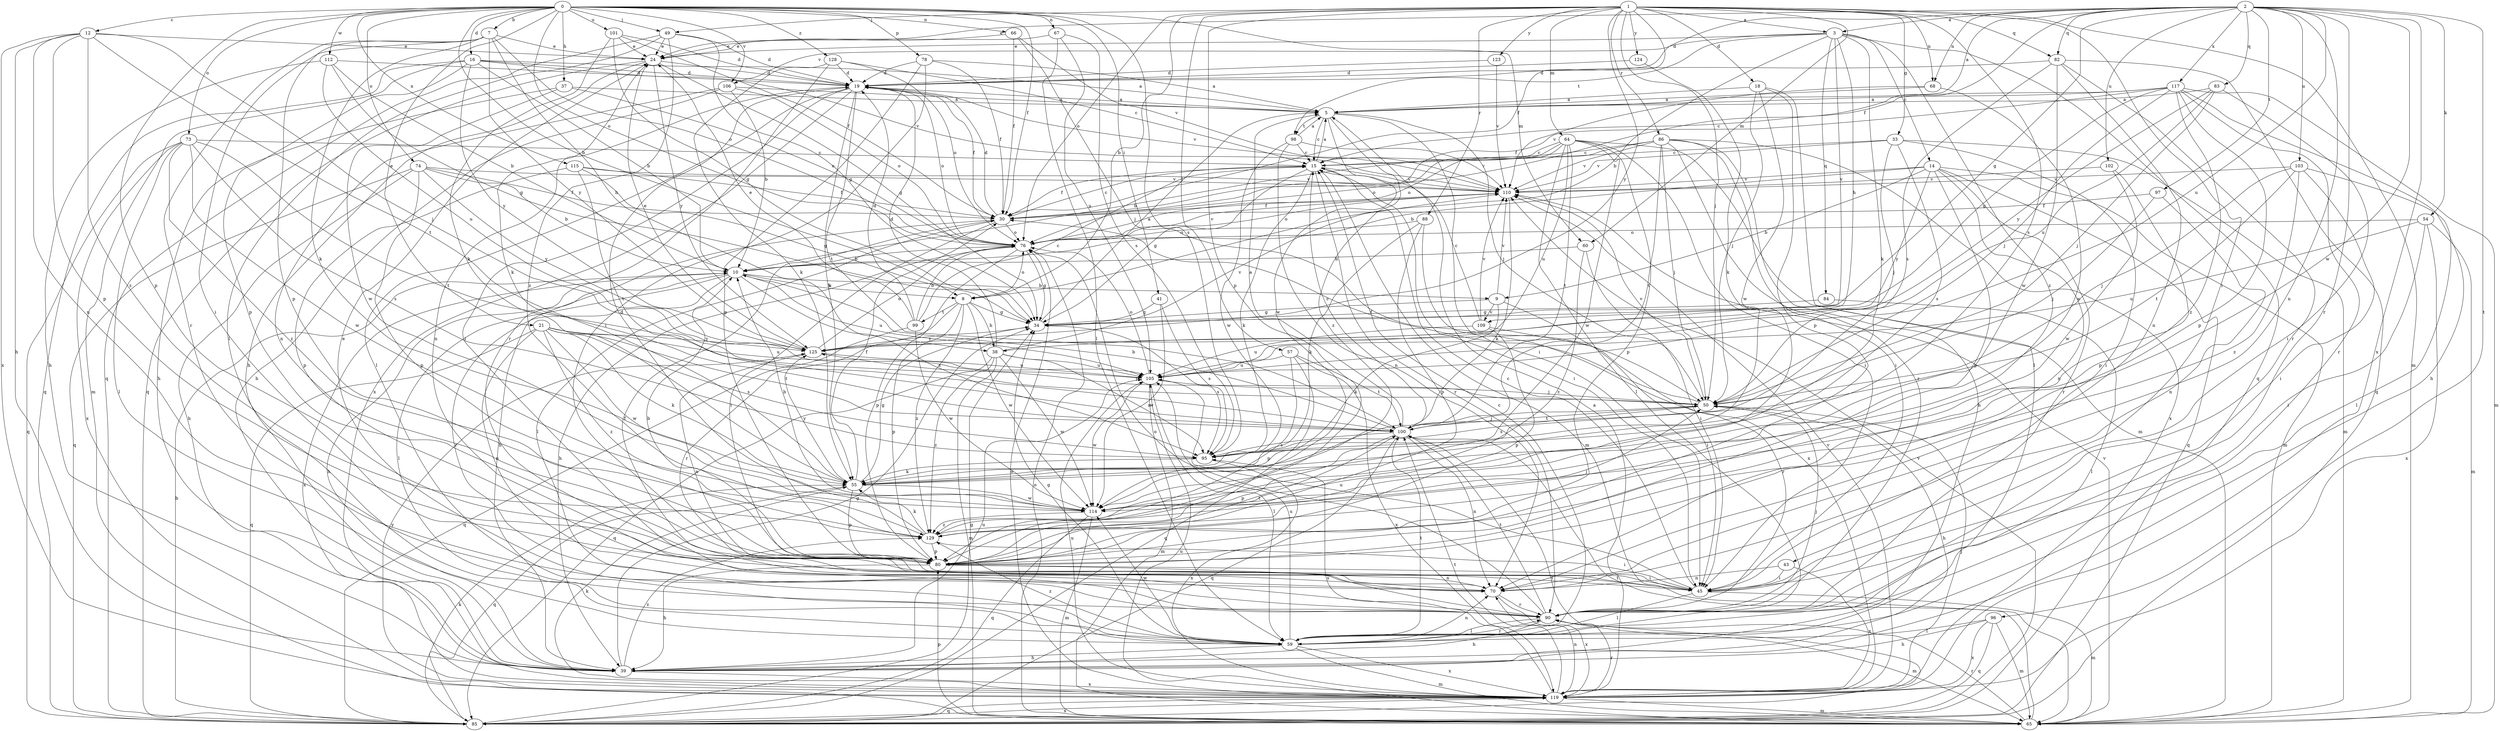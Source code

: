 strict digraph  {
0;
1;
2;
3;
5;
7;
8;
9;
10;
12;
14;
15;
16;
18;
19;
21;
24;
30;
33;
34;
37;
38;
39;
41;
43;
45;
49;
50;
54;
55;
57;
59;
60;
64;
65;
66;
67;
68;
70;
73;
74;
76;
78;
80;
82;
83;
84;
85;
86;
88;
90;
95;
96;
97;
98;
99;
100;
101;
102;
103;
105;
106;
109;
110;
112;
114;
115;
117;
119;
123;
124;
125;
128;
129;
0 -> 7  [label=b];
0 -> 8  [label=b];
0 -> 12  [label=c];
0 -> 16  [label=d];
0 -> 21  [label=e];
0 -> 30  [label=f];
0 -> 37  [label=h];
0 -> 41  [label=i];
0 -> 49  [label=j];
0 -> 60  [label=m];
0 -> 66  [label=n];
0 -> 67  [label=n];
0 -> 73  [label=o];
0 -> 74  [label=o];
0 -> 76  [label=o];
0 -> 78  [label=p];
0 -> 80  [label=p];
0 -> 95  [label=s];
0 -> 101  [label=u];
0 -> 106  [label=v];
0 -> 112  [label=w];
0 -> 115  [label=x];
0 -> 128  [label=z];
1 -> 3  [label=a];
1 -> 8  [label=b];
1 -> 18  [label=d];
1 -> 30  [label=f];
1 -> 33  [label=g];
1 -> 43  [label=i];
1 -> 49  [label=j];
1 -> 50  [label=j];
1 -> 57  [label=l];
1 -> 60  [label=m];
1 -> 64  [label=m];
1 -> 65  [label=m];
1 -> 68  [label=n];
1 -> 76  [label=o];
1 -> 80  [label=p];
1 -> 82  [label=q];
1 -> 86  [label=r];
1 -> 88  [label=r];
1 -> 95  [label=s];
1 -> 123  [label=y];
1 -> 124  [label=y];
1 -> 125  [label=y];
2 -> 3  [label=a];
2 -> 5  [label=a];
2 -> 19  [label=d];
2 -> 24  [label=e];
2 -> 30  [label=f];
2 -> 34  [label=g];
2 -> 54  [label=k];
2 -> 68  [label=n];
2 -> 70  [label=n];
2 -> 82  [label=q];
2 -> 83  [label=q];
2 -> 90  [label=r];
2 -> 96  [label=t];
2 -> 97  [label=t];
2 -> 102  [label=u];
2 -> 103  [label=u];
2 -> 105  [label=u];
2 -> 114  [label=w];
2 -> 117  [label=x];
2 -> 119  [label=x];
3 -> 8  [label=b];
3 -> 14  [label=c];
3 -> 24  [label=e];
3 -> 38  [label=h];
3 -> 55  [label=k];
3 -> 84  [label=q];
3 -> 85  [label=q];
3 -> 98  [label=t];
3 -> 106  [label=v];
3 -> 109  [label=v];
3 -> 129  [label=z];
5 -> 15  [label=c];
5 -> 45  [label=i];
5 -> 50  [label=j];
5 -> 98  [label=t];
5 -> 114  [label=w];
5 -> 129  [label=z];
7 -> 24  [label=e];
7 -> 38  [label=h];
7 -> 45  [label=i];
7 -> 55  [label=k];
7 -> 76  [label=o];
7 -> 80  [label=p];
7 -> 90  [label=r];
7 -> 125  [label=y];
8 -> 34  [label=g];
8 -> 38  [label=h];
8 -> 76  [label=o];
8 -> 80  [label=p];
8 -> 90  [label=r];
8 -> 99  [label=t];
8 -> 114  [label=w];
8 -> 129  [label=z];
9 -> 34  [label=g];
9 -> 45  [label=i];
9 -> 55  [label=k];
9 -> 109  [label=v];
9 -> 110  [label=v];
10 -> 8  [label=b];
10 -> 9  [label=b];
10 -> 39  [label=h];
10 -> 59  [label=l];
10 -> 90  [label=r];
10 -> 95  [label=s];
10 -> 105  [label=u];
10 -> 119  [label=x];
12 -> 24  [label=e];
12 -> 39  [label=h];
12 -> 50  [label=j];
12 -> 70  [label=n];
12 -> 80  [label=p];
12 -> 100  [label=t];
12 -> 119  [label=x];
12 -> 129  [label=z];
14 -> 9  [label=b];
14 -> 10  [label=b];
14 -> 65  [label=m];
14 -> 70  [label=n];
14 -> 80  [label=p];
14 -> 85  [label=q];
14 -> 90  [label=r];
14 -> 110  [label=v];
14 -> 125  [label=y];
15 -> 5  [label=a];
15 -> 30  [label=f];
15 -> 34  [label=g];
15 -> 45  [label=i];
15 -> 55  [label=k];
15 -> 65  [label=m];
15 -> 90  [label=r];
15 -> 110  [label=v];
16 -> 5  [label=a];
16 -> 10  [label=b];
16 -> 19  [label=d];
16 -> 65  [label=m];
16 -> 80  [label=p];
16 -> 85  [label=q];
16 -> 110  [label=v];
16 -> 125  [label=y];
18 -> 5  [label=a];
18 -> 50  [label=j];
18 -> 59  [label=l];
18 -> 80  [label=p];
18 -> 114  [label=w];
19 -> 5  [label=a];
19 -> 30  [label=f];
19 -> 45  [label=i];
19 -> 55  [label=k];
19 -> 59  [label=l];
19 -> 70  [label=n];
19 -> 76  [label=o];
19 -> 100  [label=t];
19 -> 110  [label=v];
19 -> 119  [label=x];
21 -> 55  [label=k];
21 -> 70  [label=n];
21 -> 85  [label=q];
21 -> 95  [label=s];
21 -> 100  [label=t];
21 -> 105  [label=u];
21 -> 114  [label=w];
21 -> 125  [label=y];
21 -> 129  [label=z];
24 -> 19  [label=d];
24 -> 34  [label=g];
24 -> 39  [label=h];
24 -> 55  [label=k];
24 -> 85  [label=q];
24 -> 125  [label=y];
30 -> 15  [label=c];
30 -> 19  [label=d];
30 -> 39  [label=h];
30 -> 45  [label=i];
30 -> 59  [label=l];
30 -> 76  [label=o];
33 -> 15  [label=c];
33 -> 45  [label=i];
33 -> 50  [label=j];
33 -> 65  [label=m];
33 -> 95  [label=s];
33 -> 110  [label=v];
34 -> 5  [label=a];
34 -> 95  [label=s];
34 -> 125  [label=y];
37 -> 5  [label=a];
37 -> 39  [label=h];
37 -> 76  [label=o];
37 -> 114  [label=w];
38 -> 19  [label=d];
38 -> 65  [label=m];
38 -> 85  [label=q];
38 -> 95  [label=s];
38 -> 105  [label=u];
38 -> 110  [label=v];
38 -> 114  [label=w];
38 -> 129  [label=z];
39 -> 34  [label=g];
39 -> 105  [label=u];
39 -> 119  [label=x];
39 -> 129  [label=z];
41 -> 34  [label=g];
41 -> 95  [label=s];
41 -> 114  [label=w];
43 -> 45  [label=i];
43 -> 70  [label=n];
43 -> 119  [label=x];
45 -> 15  [label=c];
45 -> 59  [label=l];
45 -> 65  [label=m];
45 -> 105  [label=u];
49 -> 19  [label=d];
49 -> 24  [label=e];
49 -> 34  [label=g];
49 -> 59  [label=l];
49 -> 85  [label=q];
49 -> 129  [label=z];
50 -> 30  [label=f];
50 -> 39  [label=h];
50 -> 95  [label=s];
50 -> 100  [label=t];
50 -> 110  [label=v];
50 -> 125  [label=y];
54 -> 45  [label=i];
54 -> 65  [label=m];
54 -> 76  [label=o];
54 -> 105  [label=u];
54 -> 119  [label=x];
55 -> 30  [label=f];
55 -> 34  [label=g];
55 -> 80  [label=p];
55 -> 85  [label=q];
55 -> 114  [label=w];
55 -> 125  [label=y];
57 -> 80  [label=p];
57 -> 85  [label=q];
57 -> 100  [label=t];
57 -> 105  [label=u];
57 -> 119  [label=x];
59 -> 15  [label=c];
59 -> 34  [label=g];
59 -> 39  [label=h];
59 -> 65  [label=m];
59 -> 70  [label=n];
59 -> 90  [label=r];
59 -> 100  [label=t];
59 -> 105  [label=u];
59 -> 114  [label=w];
59 -> 119  [label=x];
59 -> 129  [label=z];
60 -> 10  [label=b];
60 -> 45  [label=i];
60 -> 129  [label=z];
64 -> 10  [label=b];
64 -> 15  [label=c];
64 -> 45  [label=i];
64 -> 59  [label=l];
64 -> 65  [label=m];
64 -> 76  [label=o];
64 -> 80  [label=p];
64 -> 100  [label=t];
64 -> 105  [label=u];
64 -> 114  [label=w];
65 -> 76  [label=o];
65 -> 80  [label=p];
65 -> 90  [label=r];
65 -> 100  [label=t];
65 -> 105  [label=u];
65 -> 110  [label=v];
66 -> 24  [label=e];
66 -> 30  [label=f];
66 -> 50  [label=j];
66 -> 110  [label=v];
67 -> 24  [label=e];
67 -> 59  [label=l];
67 -> 95  [label=s];
67 -> 105  [label=u];
68 -> 5  [label=a];
68 -> 110  [label=v];
68 -> 114  [label=w];
70 -> 90  [label=r];
70 -> 119  [label=x];
73 -> 15  [label=c];
73 -> 59  [label=l];
73 -> 85  [label=q];
73 -> 95  [label=s];
73 -> 100  [label=t];
73 -> 114  [label=w];
73 -> 119  [label=x];
73 -> 129  [label=z];
74 -> 10  [label=b];
74 -> 30  [label=f];
74 -> 39  [label=h];
74 -> 80  [label=p];
74 -> 85  [label=q];
74 -> 110  [label=v];
74 -> 125  [label=y];
76 -> 10  [label=b];
76 -> 34  [label=g];
76 -> 39  [label=h];
76 -> 80  [label=p];
76 -> 110  [label=v];
78 -> 5  [label=a];
78 -> 19  [label=d];
78 -> 30  [label=f];
78 -> 45  [label=i];
78 -> 80  [label=p];
80 -> 10  [label=b];
80 -> 39  [label=h];
80 -> 45  [label=i];
80 -> 70  [label=n];
80 -> 100  [label=t];
82 -> 19  [label=d];
82 -> 70  [label=n];
82 -> 85  [label=q];
82 -> 90  [label=r];
82 -> 95  [label=s];
82 -> 114  [label=w];
83 -> 5  [label=a];
83 -> 45  [label=i];
83 -> 50  [label=j];
83 -> 105  [label=u];
83 -> 125  [label=y];
84 -> 34  [label=g];
84 -> 59  [label=l];
85 -> 10  [label=b];
85 -> 34  [label=g];
85 -> 55  [label=k];
85 -> 100  [label=t];
85 -> 110  [label=v];
85 -> 119  [label=x];
86 -> 15  [label=c];
86 -> 39  [label=h];
86 -> 45  [label=i];
86 -> 50  [label=j];
86 -> 76  [label=o];
86 -> 90  [label=r];
86 -> 100  [label=t];
86 -> 110  [label=v];
86 -> 119  [label=x];
88 -> 55  [label=k];
88 -> 76  [label=o];
88 -> 80  [label=p];
88 -> 119  [label=x];
90 -> 24  [label=e];
90 -> 30  [label=f];
90 -> 39  [label=h];
90 -> 50  [label=j];
90 -> 59  [label=l];
90 -> 65  [label=m];
90 -> 76  [label=o];
90 -> 100  [label=t];
95 -> 55  [label=k];
95 -> 119  [label=x];
96 -> 39  [label=h];
96 -> 59  [label=l];
96 -> 65  [label=m];
96 -> 85  [label=q];
96 -> 119  [label=x];
97 -> 30  [label=f];
97 -> 50  [label=j];
97 -> 70  [label=n];
98 -> 5  [label=a];
98 -> 15  [label=c];
98 -> 70  [label=n];
98 -> 110  [label=v];
98 -> 114  [label=w];
99 -> 15  [label=c];
99 -> 19  [label=d];
99 -> 24  [label=e];
99 -> 76  [label=o];
99 -> 85  [label=q];
99 -> 114  [label=w];
100 -> 5  [label=a];
100 -> 10  [label=b];
100 -> 15  [label=c];
100 -> 50  [label=j];
100 -> 70  [label=n];
100 -> 80  [label=p];
100 -> 85  [label=q];
100 -> 95  [label=s];
101 -> 19  [label=d];
101 -> 24  [label=e];
101 -> 30  [label=f];
101 -> 34  [label=g];
101 -> 55  [label=k];
102 -> 80  [label=p];
102 -> 110  [label=v];
102 -> 114  [label=w];
103 -> 45  [label=i];
103 -> 50  [label=j];
103 -> 59  [label=l];
103 -> 100  [label=t];
103 -> 110  [label=v];
103 -> 129  [label=z];
105 -> 50  [label=j];
105 -> 59  [label=l];
105 -> 65  [label=m];
105 -> 76  [label=o];
105 -> 114  [label=w];
106 -> 5  [label=a];
106 -> 10  [label=b];
106 -> 39  [label=h];
106 -> 70  [label=n];
106 -> 76  [label=o];
109 -> 15  [label=c];
109 -> 80  [label=p];
109 -> 90  [label=r];
109 -> 105  [label=u];
109 -> 110  [label=v];
110 -> 30  [label=f];
110 -> 55  [label=k];
110 -> 76  [label=o];
112 -> 10  [label=b];
112 -> 19  [label=d];
112 -> 34  [label=g];
112 -> 39  [label=h];
112 -> 105  [label=u];
114 -> 10  [label=b];
114 -> 65  [label=m];
114 -> 85  [label=q];
114 -> 129  [label=z];
115 -> 30  [label=f];
115 -> 34  [label=g];
115 -> 80  [label=p];
115 -> 100  [label=t];
115 -> 110  [label=v];
117 -> 5  [label=a];
117 -> 15  [label=c];
117 -> 30  [label=f];
117 -> 34  [label=g];
117 -> 39  [label=h];
117 -> 50  [label=j];
117 -> 65  [label=m];
117 -> 80  [label=p];
117 -> 90  [label=r];
117 -> 129  [label=z];
119 -> 5  [label=a];
119 -> 50  [label=j];
119 -> 55  [label=k];
119 -> 65  [label=m];
119 -> 70  [label=n];
119 -> 76  [label=o];
119 -> 85  [label=q];
119 -> 90  [label=r];
119 -> 95  [label=s];
119 -> 100  [label=t];
119 -> 105  [label=u];
119 -> 110  [label=v];
119 -> 125  [label=y];
123 -> 19  [label=d];
123 -> 110  [label=v];
124 -> 19  [label=d];
124 -> 55  [label=k];
125 -> 24  [label=e];
125 -> 70  [label=n];
125 -> 76  [label=o];
125 -> 105  [label=u];
128 -> 15  [label=c];
128 -> 19  [label=d];
128 -> 55  [label=k];
128 -> 76  [label=o];
128 -> 90  [label=r];
129 -> 19  [label=d];
129 -> 45  [label=i];
129 -> 50  [label=j];
129 -> 55  [label=k];
129 -> 80  [label=p];
}
